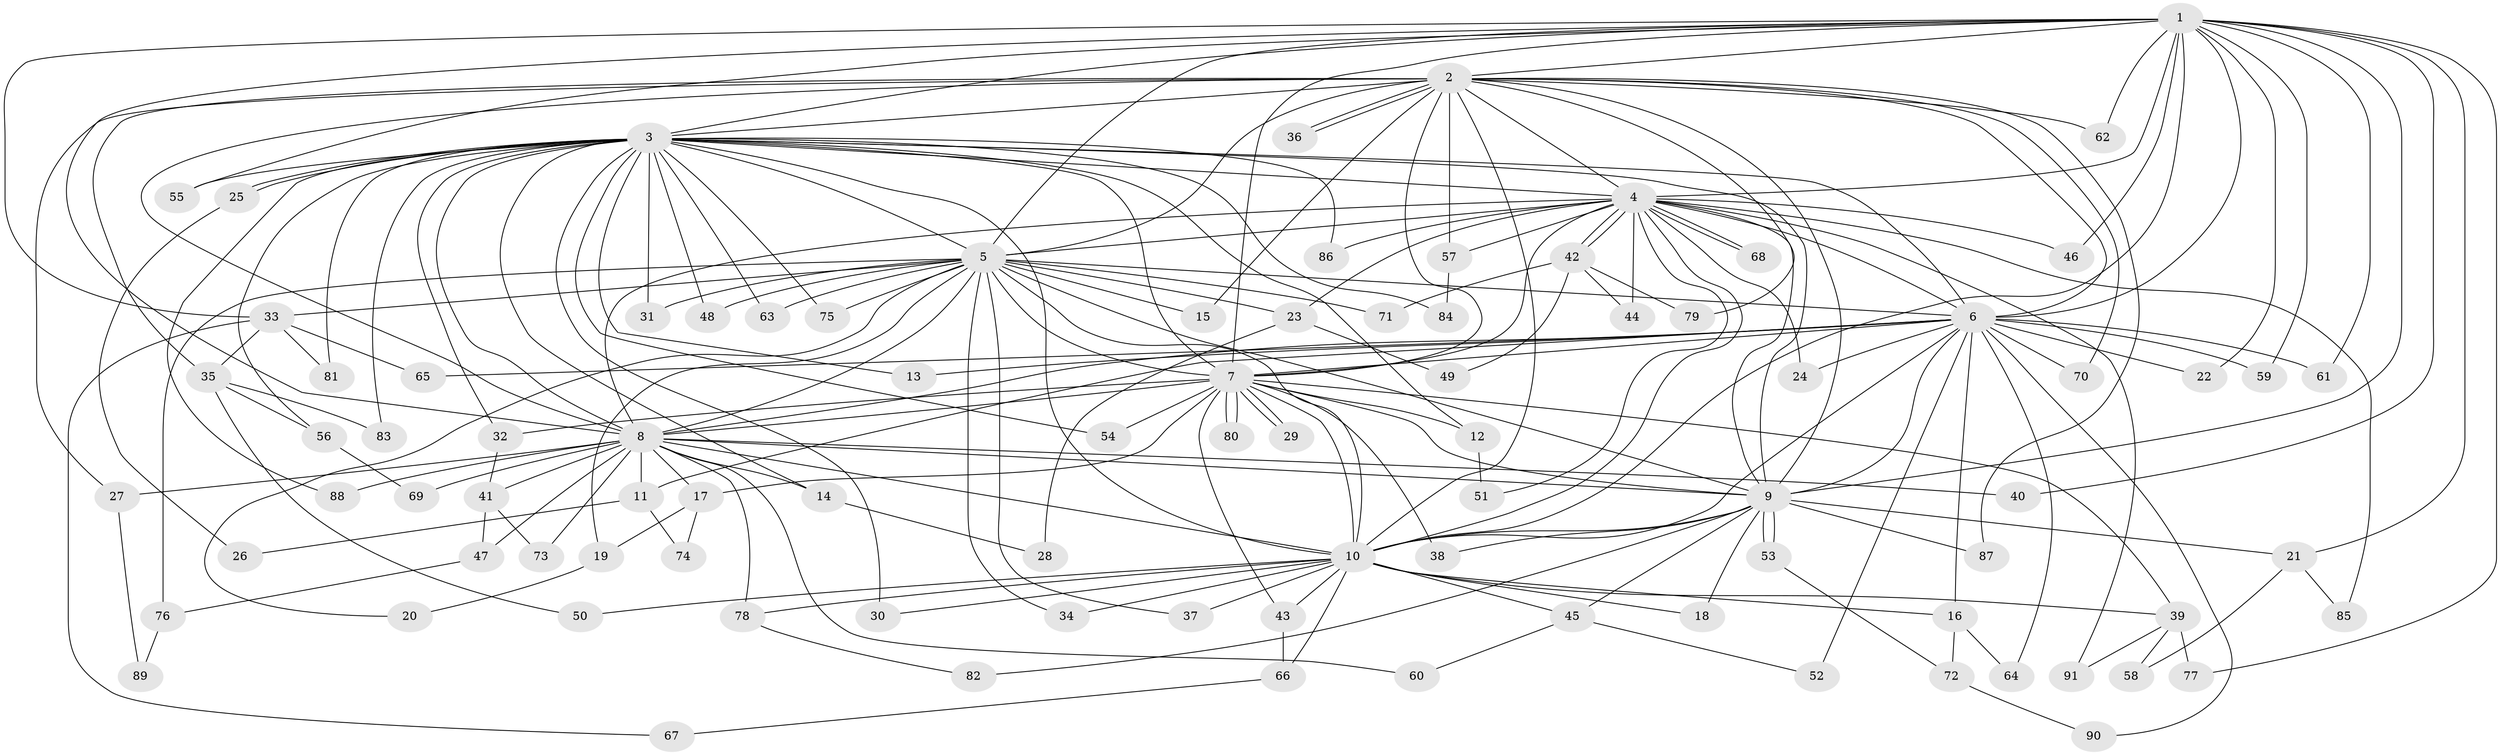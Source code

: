 // Generated by graph-tools (version 1.1) at 2025/25/03/09/25 03:25:43]
// undirected, 91 vertices, 207 edges
graph export_dot {
graph [start="1"]
  node [color=gray90,style=filled];
  1;
  2;
  3;
  4;
  5;
  6;
  7;
  8;
  9;
  10;
  11;
  12;
  13;
  14;
  15;
  16;
  17;
  18;
  19;
  20;
  21;
  22;
  23;
  24;
  25;
  26;
  27;
  28;
  29;
  30;
  31;
  32;
  33;
  34;
  35;
  36;
  37;
  38;
  39;
  40;
  41;
  42;
  43;
  44;
  45;
  46;
  47;
  48;
  49;
  50;
  51;
  52;
  53;
  54;
  55;
  56;
  57;
  58;
  59;
  60;
  61;
  62;
  63;
  64;
  65;
  66;
  67;
  68;
  69;
  70;
  71;
  72;
  73;
  74;
  75;
  76;
  77;
  78;
  79;
  80;
  81;
  82;
  83;
  84;
  85;
  86;
  87;
  88;
  89;
  90;
  91;
  1 -- 2;
  1 -- 3;
  1 -- 4;
  1 -- 5;
  1 -- 6;
  1 -- 7;
  1 -- 8;
  1 -- 9;
  1 -- 10;
  1 -- 21;
  1 -- 22;
  1 -- 33;
  1 -- 40;
  1 -- 46;
  1 -- 55;
  1 -- 59;
  1 -- 61;
  1 -- 62;
  1 -- 77;
  2 -- 3;
  2 -- 4;
  2 -- 5;
  2 -- 6;
  2 -- 7;
  2 -- 8;
  2 -- 9;
  2 -- 10;
  2 -- 15;
  2 -- 27;
  2 -- 35;
  2 -- 36;
  2 -- 36;
  2 -- 57;
  2 -- 62;
  2 -- 70;
  2 -- 79;
  2 -- 87;
  3 -- 4;
  3 -- 5;
  3 -- 6;
  3 -- 7;
  3 -- 8;
  3 -- 9;
  3 -- 10;
  3 -- 12;
  3 -- 13;
  3 -- 14;
  3 -- 25;
  3 -- 25;
  3 -- 30;
  3 -- 31;
  3 -- 32;
  3 -- 48;
  3 -- 54;
  3 -- 55;
  3 -- 56;
  3 -- 63;
  3 -- 75;
  3 -- 81;
  3 -- 83;
  3 -- 84;
  3 -- 86;
  3 -- 88;
  4 -- 5;
  4 -- 6;
  4 -- 7;
  4 -- 8;
  4 -- 9;
  4 -- 10;
  4 -- 23;
  4 -- 24;
  4 -- 42;
  4 -- 42;
  4 -- 44;
  4 -- 46;
  4 -- 51;
  4 -- 57;
  4 -- 68;
  4 -- 68;
  4 -- 85;
  4 -- 86;
  4 -- 91;
  5 -- 6;
  5 -- 7;
  5 -- 8;
  5 -- 9;
  5 -- 10;
  5 -- 15;
  5 -- 19;
  5 -- 20;
  5 -- 23;
  5 -- 31;
  5 -- 33;
  5 -- 34;
  5 -- 37;
  5 -- 48;
  5 -- 63;
  5 -- 71;
  5 -- 75;
  5 -- 76;
  6 -- 7;
  6 -- 8;
  6 -- 9;
  6 -- 10;
  6 -- 11;
  6 -- 13;
  6 -- 16;
  6 -- 22;
  6 -- 24;
  6 -- 52;
  6 -- 59;
  6 -- 61;
  6 -- 64;
  6 -- 65;
  6 -- 70;
  6 -- 90;
  7 -- 8;
  7 -- 9;
  7 -- 10;
  7 -- 12;
  7 -- 17;
  7 -- 29;
  7 -- 29;
  7 -- 32;
  7 -- 38;
  7 -- 39;
  7 -- 43;
  7 -- 54;
  7 -- 80;
  7 -- 80;
  8 -- 9;
  8 -- 10;
  8 -- 11;
  8 -- 14;
  8 -- 17;
  8 -- 27;
  8 -- 40;
  8 -- 41;
  8 -- 47;
  8 -- 60;
  8 -- 69;
  8 -- 73;
  8 -- 78;
  8 -- 88;
  9 -- 10;
  9 -- 18;
  9 -- 21;
  9 -- 38;
  9 -- 45;
  9 -- 53;
  9 -- 53;
  9 -- 82;
  9 -- 87;
  10 -- 16;
  10 -- 18;
  10 -- 30;
  10 -- 34;
  10 -- 37;
  10 -- 39;
  10 -- 43;
  10 -- 45;
  10 -- 50;
  10 -- 66;
  10 -- 78;
  11 -- 26;
  11 -- 74;
  12 -- 51;
  14 -- 28;
  16 -- 64;
  16 -- 72;
  17 -- 19;
  17 -- 74;
  19 -- 20;
  21 -- 58;
  21 -- 85;
  23 -- 28;
  23 -- 49;
  25 -- 26;
  27 -- 89;
  32 -- 41;
  33 -- 35;
  33 -- 65;
  33 -- 67;
  33 -- 81;
  35 -- 50;
  35 -- 56;
  35 -- 83;
  39 -- 58;
  39 -- 77;
  39 -- 91;
  41 -- 47;
  41 -- 73;
  42 -- 44;
  42 -- 49;
  42 -- 71;
  42 -- 79;
  43 -- 66;
  45 -- 52;
  45 -- 60;
  47 -- 76;
  53 -- 72;
  56 -- 69;
  57 -- 84;
  66 -- 67;
  72 -- 90;
  76 -- 89;
  78 -- 82;
}
